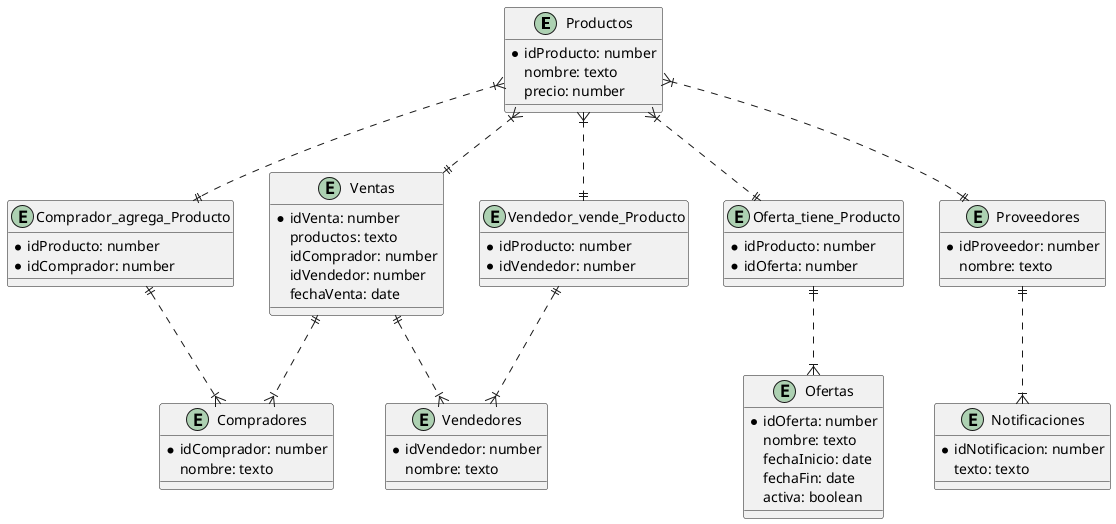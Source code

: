 @startuml

entity "Productos"{
    * idProducto: number
    nombre: texto
    precio: number
}

entity "Compradores"{
    * idComprador: number
    nombre: texto
}

entity "Comprador_agrega_Producto"{
    * idProducto: number
    * idComprador: number
}

entity "Vendedor_vende_Producto"{
    * idProducto: number
    * idVendedor: number
}

entity "Oferta_tiene_Producto"{
    * idProducto: number
    * idOferta: number
}

entity "Vendedores"{
    * idVendedor: number
    nombre: texto
}

entity "Proveedores"{
    * idProveedor: number
    nombre: texto
}

entity "Ofertas"{
    * idOferta: number
    nombre: texto
    fechaInicio: date 
    fechaFin: date 
    activa: boolean
}

entity "Notificaciones"{
    * idNotificacion: number
    texto: texto
}

entity "Ventas" {
    * idVenta: number
    productos: texto
    idComprador: number
    idVendedor: number
    fechaVenta: date
}


Productos }|..|| Comprador_agrega_Producto
Comprador_agrega_Producto ||..|{ Compradores

Productos }|..|| Oferta_tiene_Producto
Oferta_tiene_Producto ||..|{ Ofertas

Productos }|..|| Vendedor_vende_Producto
Vendedor_vende_Producto ||..|{ Vendedores

Productos }|..|| Proveedores
Proveedores ||..|{ Notificaciones

Productos }|..|| Ventas
Ventas ||..|{ Vendedores
Ventas ||..|{ Compradores
